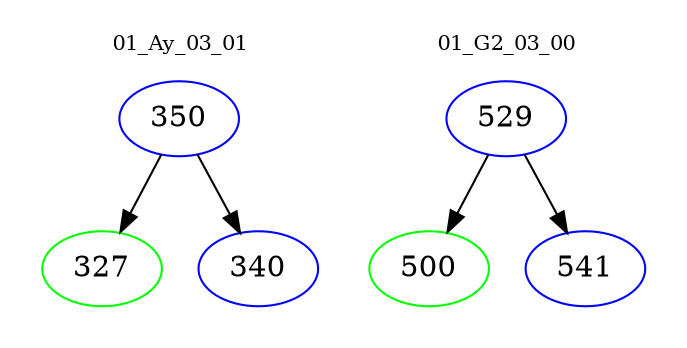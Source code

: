 digraph{
subgraph cluster_0 {
color = white
label = "01_Ay_03_01";
fontsize=10;
T0_350 [label="350", color="blue"]
T0_350 -> T0_327 [color="black"]
T0_327 [label="327", color="green"]
T0_350 -> T0_340 [color="black"]
T0_340 [label="340", color="blue"]
}
subgraph cluster_1 {
color = white
label = "01_G2_03_00";
fontsize=10;
T1_529 [label="529", color="blue"]
T1_529 -> T1_500 [color="black"]
T1_500 [label="500", color="green"]
T1_529 -> T1_541 [color="black"]
T1_541 [label="541", color="blue"]
}
}
